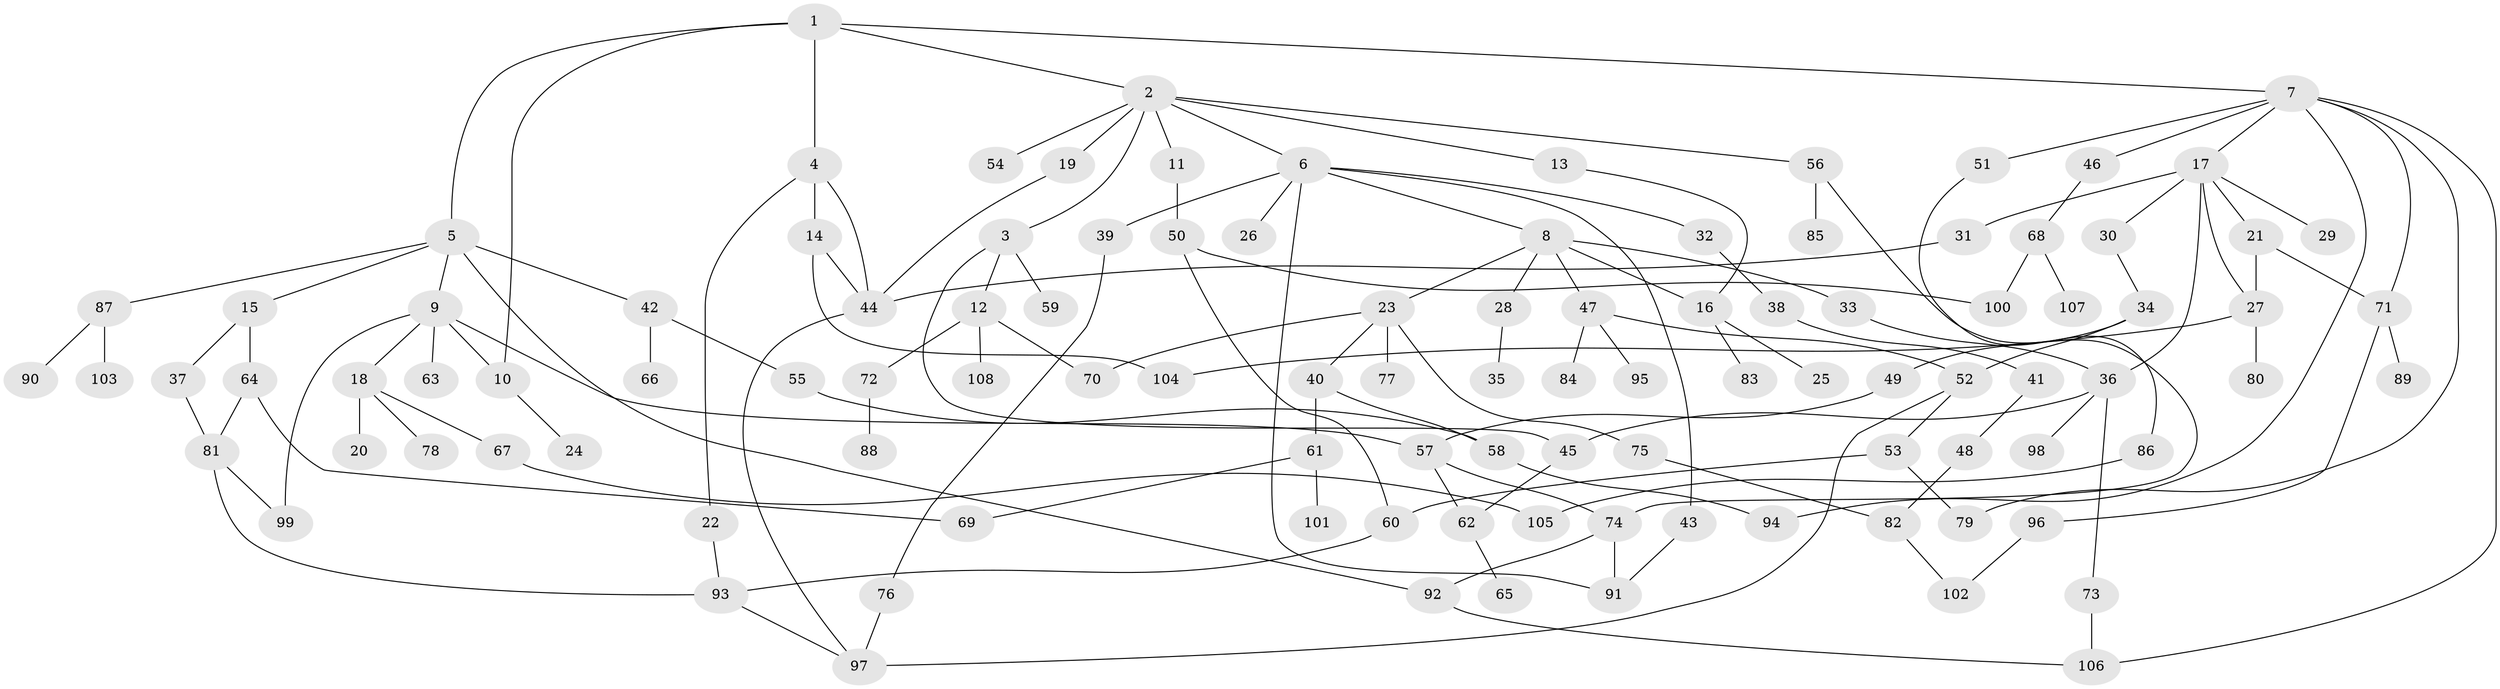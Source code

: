 // Generated by graph-tools (version 1.1) at 2025/34/03/09/25 02:34:19]
// undirected, 108 vertices, 143 edges
graph export_dot {
graph [start="1"]
  node [color=gray90,style=filled];
  1;
  2;
  3;
  4;
  5;
  6;
  7;
  8;
  9;
  10;
  11;
  12;
  13;
  14;
  15;
  16;
  17;
  18;
  19;
  20;
  21;
  22;
  23;
  24;
  25;
  26;
  27;
  28;
  29;
  30;
  31;
  32;
  33;
  34;
  35;
  36;
  37;
  38;
  39;
  40;
  41;
  42;
  43;
  44;
  45;
  46;
  47;
  48;
  49;
  50;
  51;
  52;
  53;
  54;
  55;
  56;
  57;
  58;
  59;
  60;
  61;
  62;
  63;
  64;
  65;
  66;
  67;
  68;
  69;
  70;
  71;
  72;
  73;
  74;
  75;
  76;
  77;
  78;
  79;
  80;
  81;
  82;
  83;
  84;
  85;
  86;
  87;
  88;
  89;
  90;
  91;
  92;
  93;
  94;
  95;
  96;
  97;
  98;
  99;
  100;
  101;
  102;
  103;
  104;
  105;
  106;
  107;
  108;
  1 -- 2;
  1 -- 4;
  1 -- 5;
  1 -- 7;
  1 -- 10;
  2 -- 3;
  2 -- 6;
  2 -- 11;
  2 -- 13;
  2 -- 19;
  2 -- 54;
  2 -- 56;
  3 -- 12;
  3 -- 59;
  3 -- 45;
  4 -- 14;
  4 -- 22;
  4 -- 44;
  5 -- 9;
  5 -- 15;
  5 -- 42;
  5 -- 87;
  5 -- 92;
  6 -- 8;
  6 -- 26;
  6 -- 32;
  6 -- 39;
  6 -- 43;
  6 -- 91;
  7 -- 17;
  7 -- 46;
  7 -- 51;
  7 -- 71;
  7 -- 79;
  7 -- 94;
  7 -- 106;
  8 -- 23;
  8 -- 28;
  8 -- 33;
  8 -- 47;
  8 -- 16;
  9 -- 10;
  9 -- 18;
  9 -- 57;
  9 -- 63;
  9 -- 99;
  10 -- 24;
  11 -- 50;
  12 -- 72;
  12 -- 108;
  12 -- 70;
  13 -- 16;
  14 -- 44;
  14 -- 104;
  15 -- 37;
  15 -- 64;
  16 -- 25;
  16 -- 83;
  17 -- 21;
  17 -- 27;
  17 -- 29;
  17 -- 30;
  17 -- 31;
  17 -- 36;
  18 -- 20;
  18 -- 67;
  18 -- 78;
  19 -- 44;
  21 -- 27;
  21 -- 71;
  22 -- 93;
  23 -- 40;
  23 -- 70;
  23 -- 75;
  23 -- 77;
  27 -- 80;
  27 -- 104;
  28 -- 35;
  30 -- 34;
  31 -- 44;
  32 -- 38;
  33 -- 36;
  34 -- 49;
  34 -- 52;
  36 -- 45;
  36 -- 73;
  36 -- 98;
  37 -- 81;
  38 -- 41;
  39 -- 76;
  40 -- 61;
  40 -- 58;
  41 -- 48;
  42 -- 55;
  42 -- 66;
  43 -- 91;
  44 -- 97;
  45 -- 62;
  46 -- 68;
  47 -- 84;
  47 -- 95;
  47 -- 52;
  48 -- 82;
  49 -- 57;
  50 -- 100;
  50 -- 60;
  51 -- 86;
  52 -- 53;
  52 -- 97;
  53 -- 60;
  53 -- 79;
  55 -- 58;
  56 -- 74;
  56 -- 85;
  57 -- 74;
  57 -- 62;
  58 -- 94;
  60 -- 93;
  61 -- 101;
  61 -- 69;
  62 -- 65;
  64 -- 69;
  64 -- 81;
  67 -- 105;
  68 -- 107;
  68 -- 100;
  71 -- 89;
  71 -- 96;
  72 -- 88;
  73 -- 106;
  74 -- 92;
  74 -- 91;
  75 -- 82;
  76 -- 97;
  81 -- 93;
  81 -- 99;
  82 -- 102;
  86 -- 105;
  87 -- 90;
  87 -- 103;
  92 -- 106;
  93 -- 97;
  96 -- 102;
}
